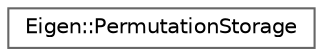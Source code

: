 digraph "类继承关系图"
{
 // LATEX_PDF_SIZE
  bgcolor="transparent";
  edge [fontname=Helvetica,fontsize=10,labelfontname=Helvetica,labelfontsize=10];
  node [fontname=Helvetica,fontsize=10,shape=box,height=0.2,width=0.4];
  rankdir="LR";
  Node0 [id="Node000000",label="Eigen::PermutationStorage",height=0.2,width=0.4,color="grey40", fillcolor="white", style="filled",URL="$struct_eigen_1_1_permutation_storage.html",tooltip=" "];
}
